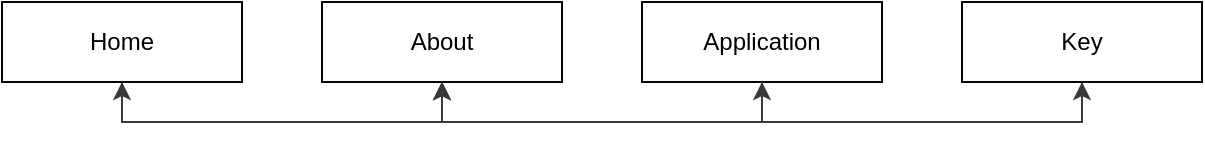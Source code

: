 <mxfile version="12.4.2" type="device" pages="1"><diagram id="v6KXsWlF23tdtb8pmc1F" name="Page-1"><mxGraphModel dx="981" dy="574" grid="1" gridSize="10" guides="1" tooltips="1" connect="1" arrows="1" fold="1" page="1" pageScale="1" pageWidth="827" pageHeight="1169" background="#ffffff" math="0" shadow="0"><root><mxCell id="0"/><mxCell id="1" parent="0"/><mxCell id="iVlNxpB7mm-TdlAg9VUW-6" style="edgeStyle=orthogonalEdgeStyle;rounded=0;orthogonalLoop=1;jettySize=auto;html=1;exitX=0.5;exitY=1;exitDx=0;exitDy=0;entryX=0.5;entryY=1;entryDx=0;entryDy=0;fontColor=#000000;labelBackgroundColor=none;fillColor=#f9f7ed;strokeColor=#36393d;" edge="1" parent="1" source="iVlNxpB7mm-TdlAg9VUW-1" target="iVlNxpB7mm-TdlAg9VUW-2"><mxGeometry relative="1" as="geometry"/></mxCell><mxCell id="iVlNxpB7mm-TdlAg9VUW-1" value="Home" style="rounded=0;whiteSpace=wrap;html=1;labelBackgroundColor=none;fillColor=#FFFFFF;fontColor=#000000;labelBorderColor=none;strokeColor=#050505;" vertex="1" parent="1"><mxGeometry x="70" y="100" width="120" height="40" as="geometry"/></mxCell><mxCell id="iVlNxpB7mm-TdlAg9VUW-7" style="edgeStyle=orthogonalEdgeStyle;rounded=0;orthogonalLoop=1;jettySize=auto;html=1;fontColor=#000000;labelBackgroundColor=none;fillColor=#f9f7ed;strokeColor=#36393d;" edge="1" parent="1" source="iVlNxpB7mm-TdlAg9VUW-2"><mxGeometry relative="1" as="geometry"><mxPoint x="290" y="140" as="targetPoint"/><Array as="points"/></mxGeometry></mxCell><mxCell id="iVlNxpB7mm-TdlAg9VUW-13" style="edgeStyle=orthogonalEdgeStyle;rounded=0;orthogonalLoop=1;jettySize=auto;html=1;exitX=0.5;exitY=1;exitDx=0;exitDy=0;entryX=0.5;entryY=1;entryDx=0;entryDy=0;fontColor=#000000;labelBackgroundColor=none;fillColor=#f9f7ed;strokeColor=#36393d;" edge="1" parent="1" source="iVlNxpB7mm-TdlAg9VUW-3" target="iVlNxpB7mm-TdlAg9VUW-5"><mxGeometry relative="1" as="geometry"/></mxCell><mxCell id="iVlNxpB7mm-TdlAg9VUW-3" value="Application" style="rounded=0;whiteSpace=wrap;html=1;labelBackgroundColor=none;fillColor=#FFFFFF;fontColor=#000000;labelBorderColor=none;strokeColor=#050505;" vertex="1" parent="1"><mxGeometry x="390" y="100" width="120" height="40" as="geometry"/></mxCell><mxCell id="iVlNxpB7mm-TdlAg9VUW-9" style="edgeStyle=orthogonalEdgeStyle;rounded=0;orthogonalLoop=1;jettySize=auto;html=1;exitX=0.5;exitY=1;exitDx=0;exitDy=0;entryX=0.5;entryY=1;entryDx=0;entryDy=0;fontColor=#000000;labelBackgroundColor=none;fillColor=#f9f7ed;strokeColor=#36393d;" edge="1" parent="1" source="iVlNxpB7mm-TdlAg9VUW-5" target="iVlNxpB7mm-TdlAg9VUW-3"><mxGeometry relative="1" as="geometry"/></mxCell><mxCell id="iVlNxpB7mm-TdlAg9VUW-5" value="Key" style="rounded=0;whiteSpace=wrap;html=1;labelBackgroundColor=none;fillColor=#FFFFFF;fontColor=#000000;labelBorderColor=none;strokeColor=#050505;" vertex="1" parent="1"><mxGeometry x="550" y="100" width="120" height="40" as="geometry"/></mxCell><mxCell id="iVlNxpB7mm-TdlAg9VUW-11" style="edgeStyle=orthogonalEdgeStyle;rounded=0;orthogonalLoop=1;jettySize=auto;html=1;exitX=0.5;exitY=1;exitDx=0;exitDy=0;entryX=0.5;entryY=1;entryDx=0;entryDy=0;fontColor=#000000;labelBackgroundColor=none;fillColor=#f9f7ed;strokeColor=#36393d;" edge="1" parent="1" source="iVlNxpB7mm-TdlAg9VUW-2" target="iVlNxpB7mm-TdlAg9VUW-1"><mxGeometry relative="1" as="geometry"/></mxCell><mxCell id="iVlNxpB7mm-TdlAg9VUW-2" value="About" style="rounded=0;whiteSpace=wrap;html=1;labelBackgroundColor=none;fillColor=#FFFFFF;fontColor=#000000;labelBorderColor=none;strokeColor=#050505;" vertex="1" parent="1"><mxGeometry x="230" y="100" width="120" height="40" as="geometry"/></mxCell><mxCell id="iVlNxpB7mm-TdlAg9VUW-8" style="edgeStyle=orthogonalEdgeStyle;rounded=0;orthogonalLoop=1;jettySize=auto;html=1;fontColor=#000000;labelBackgroundColor=none;fillColor=#f9f7ed;strokeColor=#36393d;" edge="1" parent="1" source="iVlNxpB7mm-TdlAg9VUW-3" target="iVlNxpB7mm-TdlAg9VUW-2"><mxGeometry relative="1" as="geometry"><mxPoint x="289.69" y="139.793" as="targetPoint"/><mxPoint x="449.69" y="140" as="sourcePoint"/><Array as="points"><mxPoint x="450" y="160"/><mxPoint x="290" y="160"/></Array></mxGeometry></mxCell></root></mxGraphModel></diagram></mxfile>